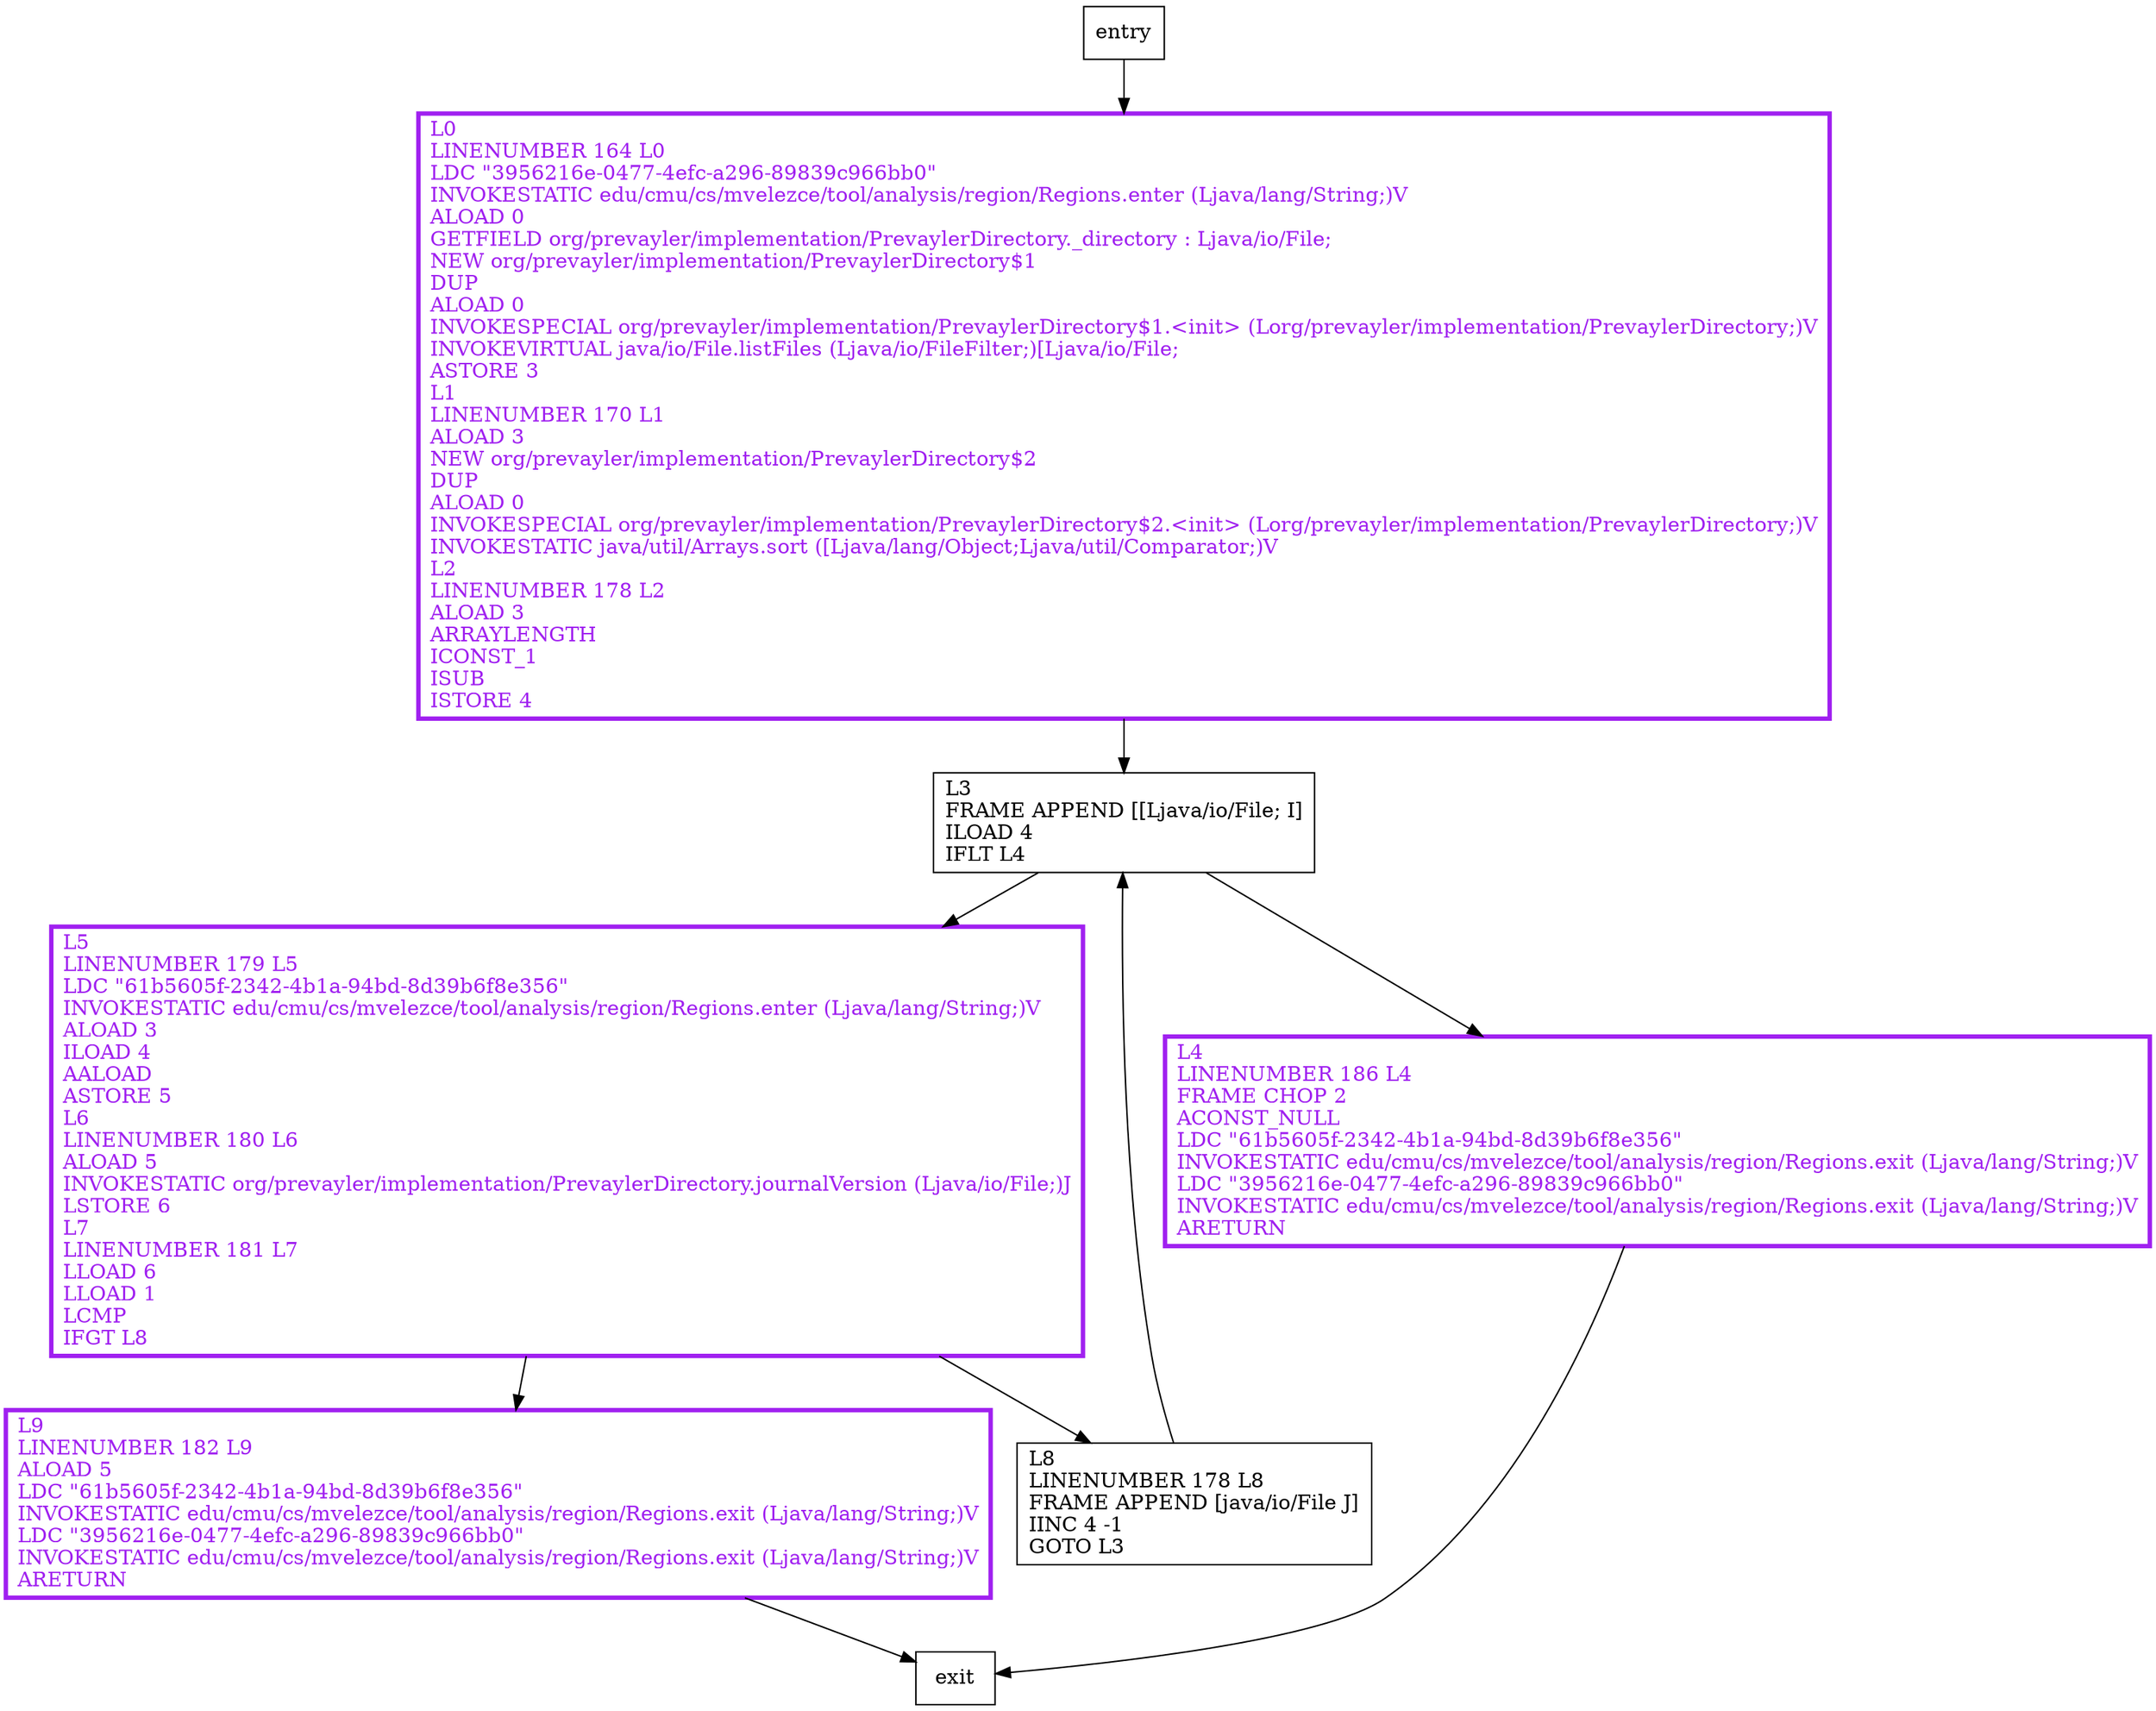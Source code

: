 digraph findInitialJournalFile {
node [shape=record];
488372159 [label="L3\lFRAME APPEND [[Ljava/io/File; I]\lILOAD 4\lIFLT L4\l"];
1686091139 [label="L0\lLINENUMBER 164 L0\lLDC \"3956216e-0477-4efc-a296-89839c966bb0\"\lINVOKESTATIC edu/cmu/cs/mvelezce/tool/analysis/region/Regions.enter (Ljava/lang/String;)V\lALOAD 0\lGETFIELD org/prevayler/implementation/PrevaylerDirectory._directory : Ljava/io/File;\lNEW org/prevayler/implementation/PrevaylerDirectory$1\lDUP\lALOAD 0\lINVOKESPECIAL org/prevayler/implementation/PrevaylerDirectory$1.\<init\> (Lorg/prevayler/implementation/PrevaylerDirectory;)V\lINVOKEVIRTUAL java/io/File.listFiles (Ljava/io/FileFilter;)[Ljava/io/File;\lASTORE 3\lL1\lLINENUMBER 170 L1\lALOAD 3\lNEW org/prevayler/implementation/PrevaylerDirectory$2\lDUP\lALOAD 0\lINVOKESPECIAL org/prevayler/implementation/PrevaylerDirectory$2.\<init\> (Lorg/prevayler/implementation/PrevaylerDirectory;)V\lINVOKESTATIC java/util/Arrays.sort ([Ljava/lang/Object;Ljava/util/Comparator;)V\lL2\lLINENUMBER 178 L2\lALOAD 3\lARRAYLENGTH\lICONST_1\lISUB\lISTORE 4\l"];
9539718 [label="L5\lLINENUMBER 179 L5\lLDC \"61b5605f-2342-4b1a-94bd-8d39b6f8e356\"\lINVOKESTATIC edu/cmu/cs/mvelezce/tool/analysis/region/Regions.enter (Ljava/lang/String;)V\lALOAD 3\lILOAD 4\lAALOAD\lASTORE 5\lL6\lLINENUMBER 180 L6\lALOAD 5\lINVOKESTATIC org/prevayler/implementation/PrevaylerDirectory.journalVersion (Ljava/io/File;)J\lLSTORE 6\lL7\lLINENUMBER 181 L7\lLLOAD 6\lLLOAD 1\lLCMP\lIFGT L8\l"];
1743224658 [label="L8\lLINENUMBER 178 L8\lFRAME APPEND [java/io/File J]\lIINC 4 -1\lGOTO L3\l"];
2094260442 [label="L4\lLINENUMBER 186 L4\lFRAME CHOP 2\lACONST_NULL\lLDC \"61b5605f-2342-4b1a-94bd-8d39b6f8e356\"\lINVOKESTATIC edu/cmu/cs/mvelezce/tool/analysis/region/Regions.exit (Ljava/lang/String;)V\lLDC \"3956216e-0477-4efc-a296-89839c966bb0\"\lINVOKESTATIC edu/cmu/cs/mvelezce/tool/analysis/region/Regions.exit (Ljava/lang/String;)V\lARETURN\l"];
2125274496 [label="L9\lLINENUMBER 182 L9\lALOAD 5\lLDC \"61b5605f-2342-4b1a-94bd-8d39b6f8e356\"\lINVOKESTATIC edu/cmu/cs/mvelezce/tool/analysis/region/Regions.exit (Ljava/lang/String;)V\lLDC \"3956216e-0477-4efc-a296-89839c966bb0\"\lINVOKESTATIC edu/cmu/cs/mvelezce/tool/analysis/region/Regions.exit (Ljava/lang/String;)V\lARETURN\l"];
entry;
exit;
488372159 -> 9539718;
488372159 -> 2094260442;
entry -> 1686091139;
1686091139 -> 488372159;
9539718 -> 1743224658;
9539718 -> 2125274496;
1743224658 -> 488372159;
2094260442 -> exit;
2125274496 -> exit;
1686091139[fontcolor="purple", penwidth=3, color="purple"];
9539718[fontcolor="purple", penwidth=3, color="purple"];
2094260442[fontcolor="purple", penwidth=3, color="purple"];
2125274496[fontcolor="purple", penwidth=3, color="purple"];
}
